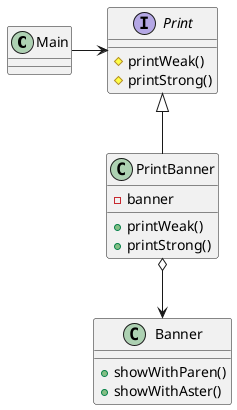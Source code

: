 @startuml

class Main {
}
interface Print {
    #printWeak()
    #printStrong()
}
class PrintBanner {
    -banner
    +printWeak()
    +printStrong()
}
class Banner {
    +showWithParen()
    +showWithAster()
}

Main -> Print
Print <|-- PrintBanner
PrintBanner o--> Banner

@enduml